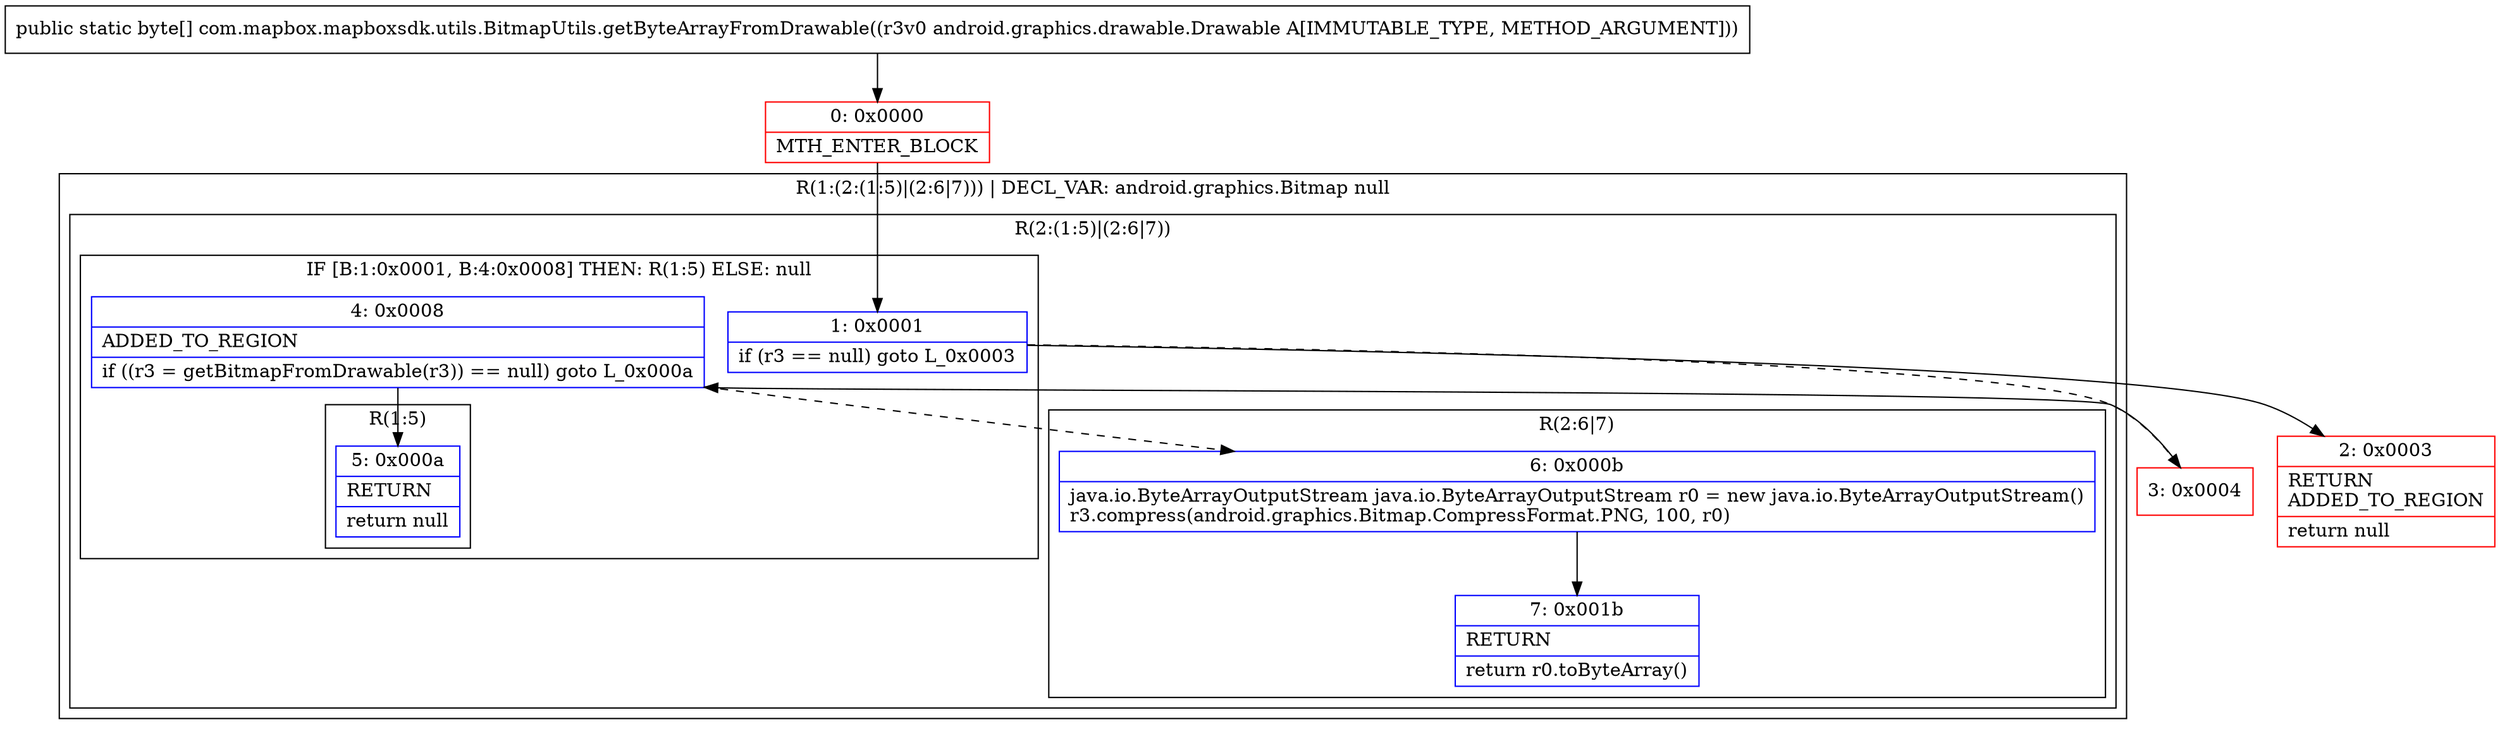 digraph "CFG forcom.mapbox.mapboxsdk.utils.BitmapUtils.getByteArrayFromDrawable(Landroid\/graphics\/drawable\/Drawable;)[B" {
subgraph cluster_Region_535185047 {
label = "R(1:(2:(1:5)|(2:6|7))) | DECL_VAR: android.graphics.Bitmap null\l";
node [shape=record,color=blue];
subgraph cluster_Region_1680087644 {
label = "R(2:(1:5)|(2:6|7))";
node [shape=record,color=blue];
subgraph cluster_IfRegion_225023356 {
label = "IF [B:1:0x0001, B:4:0x0008] THEN: R(1:5) ELSE: null";
node [shape=record,color=blue];
Node_1 [shape=record,label="{1\:\ 0x0001|if (r3 == null) goto L_0x0003\l}"];
Node_4 [shape=record,label="{4\:\ 0x0008|ADDED_TO_REGION\l|if ((r3 = getBitmapFromDrawable(r3)) == null) goto L_0x000a\l}"];
subgraph cluster_Region_1938090387 {
label = "R(1:5)";
node [shape=record,color=blue];
Node_5 [shape=record,label="{5\:\ 0x000a|RETURN\l|return null\l}"];
}
}
subgraph cluster_Region_539771304 {
label = "R(2:6|7)";
node [shape=record,color=blue];
Node_6 [shape=record,label="{6\:\ 0x000b|java.io.ByteArrayOutputStream java.io.ByteArrayOutputStream r0 = new java.io.ByteArrayOutputStream()\lr3.compress(android.graphics.Bitmap.CompressFormat.PNG, 100, r0)\l}"];
Node_7 [shape=record,label="{7\:\ 0x001b|RETURN\l|return r0.toByteArray()\l}"];
}
}
}
Node_0 [shape=record,color=red,label="{0\:\ 0x0000|MTH_ENTER_BLOCK\l}"];
Node_2 [shape=record,color=red,label="{2\:\ 0x0003|RETURN\lADDED_TO_REGION\l|return null\l}"];
Node_3 [shape=record,color=red,label="{3\:\ 0x0004}"];
MethodNode[shape=record,label="{public static byte[] com.mapbox.mapboxsdk.utils.BitmapUtils.getByteArrayFromDrawable((r3v0 android.graphics.drawable.Drawable A[IMMUTABLE_TYPE, METHOD_ARGUMENT])) }"];
MethodNode -> Node_0;
Node_1 -> Node_2;
Node_1 -> Node_3[style=dashed];
Node_4 -> Node_5;
Node_4 -> Node_6[style=dashed];
Node_6 -> Node_7;
Node_0 -> Node_1;
Node_3 -> Node_4;
}

